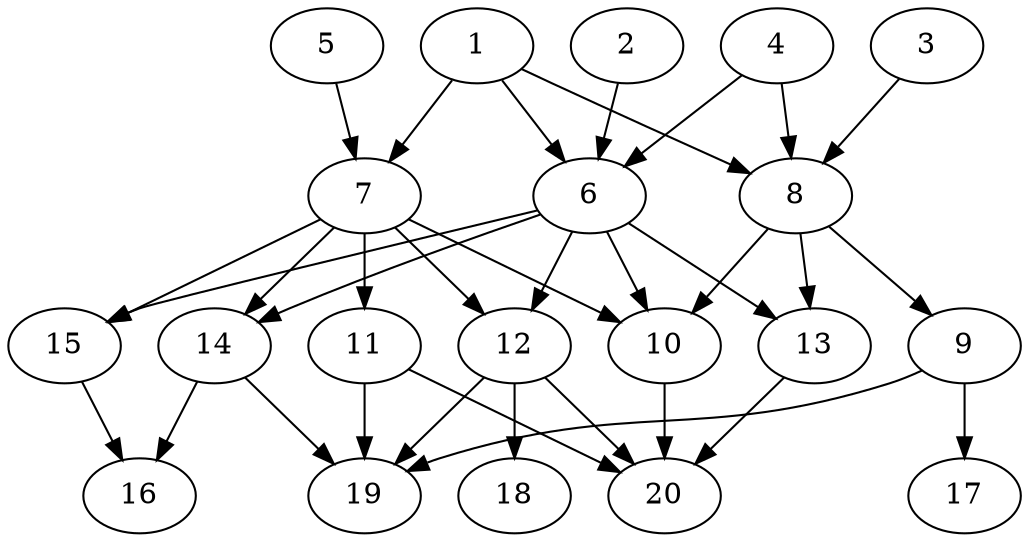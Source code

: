 // DAG automatically generated by daggen at Tue Jul 23 14:28:59 2019
// ./daggen --dot -n 20 --ccr 0.5 --fat 0.6 --regular 0.5 --density 0.7 --mindata 5242880 --maxdata 52428800 
digraph G {
  1 [size="65275904", alpha="0.17", expect_size="32637952"] 
  1 -> 6 [size ="32637952"]
  1 -> 7 [size ="32637952"]
  1 -> 8 [size ="32637952"]
  2 [size="51271680", alpha="0.08", expect_size="25635840"] 
  2 -> 6 [size ="25635840"]
  3 [size="82317312", alpha="0.01", expect_size="41158656"] 
  3 -> 8 [size ="41158656"]
  4 [size="55177216", alpha="0.06", expect_size="27588608"] 
  4 -> 6 [size ="27588608"]
  4 -> 8 [size ="27588608"]
  5 [size="103991296", alpha="0.19", expect_size="51995648"] 
  5 -> 7 [size ="51995648"]
  6 [size="103016448", alpha="0.00", expect_size="51508224"] 
  6 -> 10 [size ="51508224"]
  6 -> 12 [size ="51508224"]
  6 -> 13 [size ="51508224"]
  6 -> 14 [size ="51508224"]
  6 -> 15 [size ="51508224"]
  7 [size="81543168", alpha="0.11", expect_size="40771584"] 
  7 -> 10 [size ="40771584"]
  7 -> 11 [size ="40771584"]
  7 -> 12 [size ="40771584"]
  7 -> 14 [size ="40771584"]
  7 -> 15 [size ="40771584"]
  8 [size="82933760", alpha="0.04", expect_size="41466880"] 
  8 -> 9 [size ="41466880"]
  8 -> 10 [size ="41466880"]
  8 -> 13 [size ="41466880"]
  9 [size="41457664", alpha="0.09", expect_size="20728832"] 
  9 -> 17 [size ="20728832"]
  9 -> 19 [size ="20728832"]
  10 [size="77576192", alpha="0.06", expect_size="38788096"] 
  10 -> 20 [size ="38788096"]
  11 [size="60389376", alpha="0.00", expect_size="30194688"] 
  11 -> 19 [size ="30194688"]
  11 -> 20 [size ="30194688"]
  12 [size="48295936", alpha="0.11", expect_size="24147968"] 
  12 -> 18 [size ="24147968"]
  12 -> 19 [size ="24147968"]
  12 -> 20 [size ="24147968"]
  13 [size="85899264", alpha="0.02", expect_size="42949632"] 
  13 -> 20 [size ="42949632"]
  14 [size="88317952", alpha="0.10", expect_size="44158976"] 
  14 -> 16 [size ="44158976"]
  14 -> 19 [size ="44158976"]
  15 [size="23724032", alpha="0.16", expect_size="11862016"] 
  15 -> 16 [size ="11862016"]
  16 [size="18573312", alpha="0.02", expect_size="9286656"] 
  17 [size="19957760", alpha="0.14", expect_size="9978880"] 
  18 [size="73551872", alpha="0.12", expect_size="36775936"] 
  19 [size="91187200", alpha="0.19", expect_size="45593600"] 
  20 [size="40714240", alpha="0.10", expect_size="20357120"] 
}
